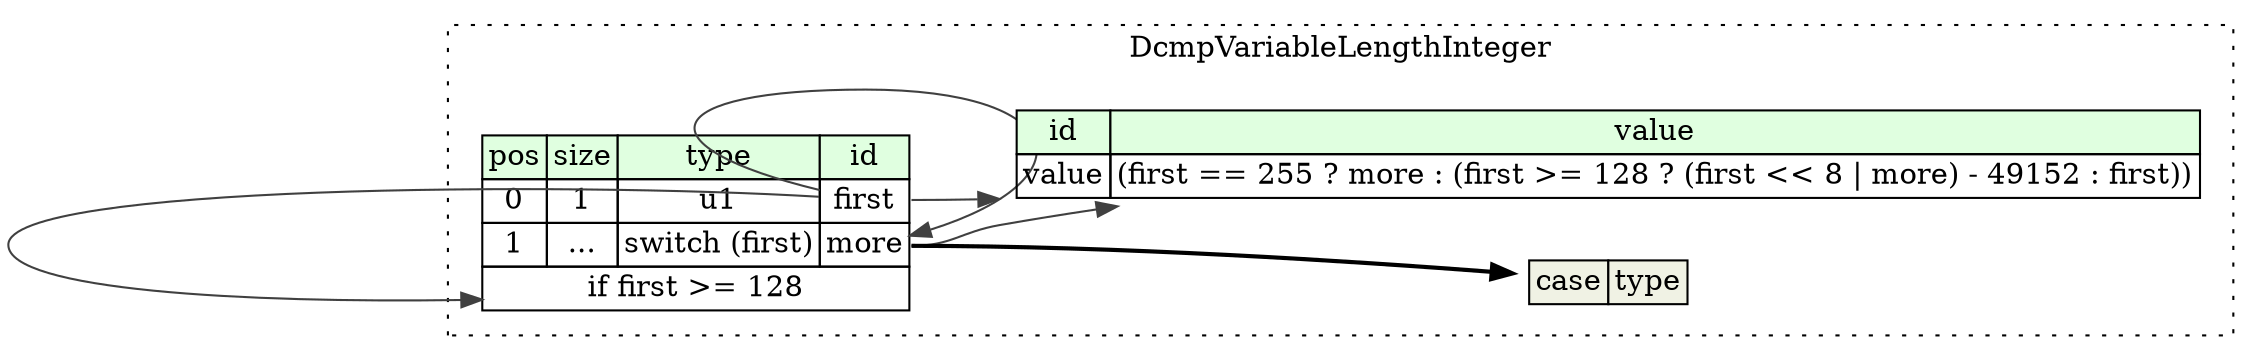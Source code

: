 digraph {
	rankdir=LR;
	node [shape=plaintext];
	subgraph cluster__dcmp_variable_length_integer {
		label="DcmpVariableLengthInteger";
		graph[style=dotted];

		dcmp_variable_length_integer__seq [label=<<TABLE BORDER="0" CELLBORDER="1" CELLSPACING="0">
			<TR><TD BGCOLOR="#E0FFE0">pos</TD><TD BGCOLOR="#E0FFE0">size</TD><TD BGCOLOR="#E0FFE0">type</TD><TD BGCOLOR="#E0FFE0">id</TD></TR>
			<TR><TD PORT="first_pos">0</TD><TD PORT="first_size">1</TD><TD>u1</TD><TD PORT="first_type">first</TD></TR>
			<TR><TD PORT="more_pos">1</TD><TD PORT="more_size">...</TD><TD>switch (first)</TD><TD PORT="more_type">more</TD></TR>
			<TR><TD COLSPAN="4" PORT="more__if">if first &gt;= 128</TD></TR>
		</TABLE>>];
		dcmp_variable_length_integer__inst__value [label=<<TABLE BORDER="0" CELLBORDER="1" CELLSPACING="0">
			<TR><TD BGCOLOR="#E0FFE0">id</TD><TD BGCOLOR="#E0FFE0">value</TD></TR>
			<TR><TD>value</TD><TD>(first == 255 ? more : (first &gt;= 128 ? (first &lt;&lt; 8 | more) - 49152 : first))</TD></TR>
		</TABLE>>];
dcmp_variable_length_integer__seq_more_switch [label=<<TABLE BORDER="0" CELLBORDER="1" CELLSPACING="0">
	<TR><TD BGCOLOR="#F0F2E4">case</TD><TD BGCOLOR="#F0F2E4">type</TD></TR>
</TABLE>>];
	}
	dcmp_variable_length_integer__seq:more_type -> dcmp_variable_length_integer__seq_more_switch [style=bold];
	dcmp_variable_length_integer__seq:first_type -> dcmp_variable_length_integer__seq:more_type [color="#404040"];
	dcmp_variable_length_integer__seq:first_type -> dcmp_variable_length_integer__seq:more__if [color="#404040"];
	dcmp_variable_length_integer__seq:first_type -> dcmp_variable_length_integer__inst__value [color="#404040"];
	dcmp_variable_length_integer__seq:more_type -> dcmp_variable_length_integer__inst__value [color="#404040"];
}
